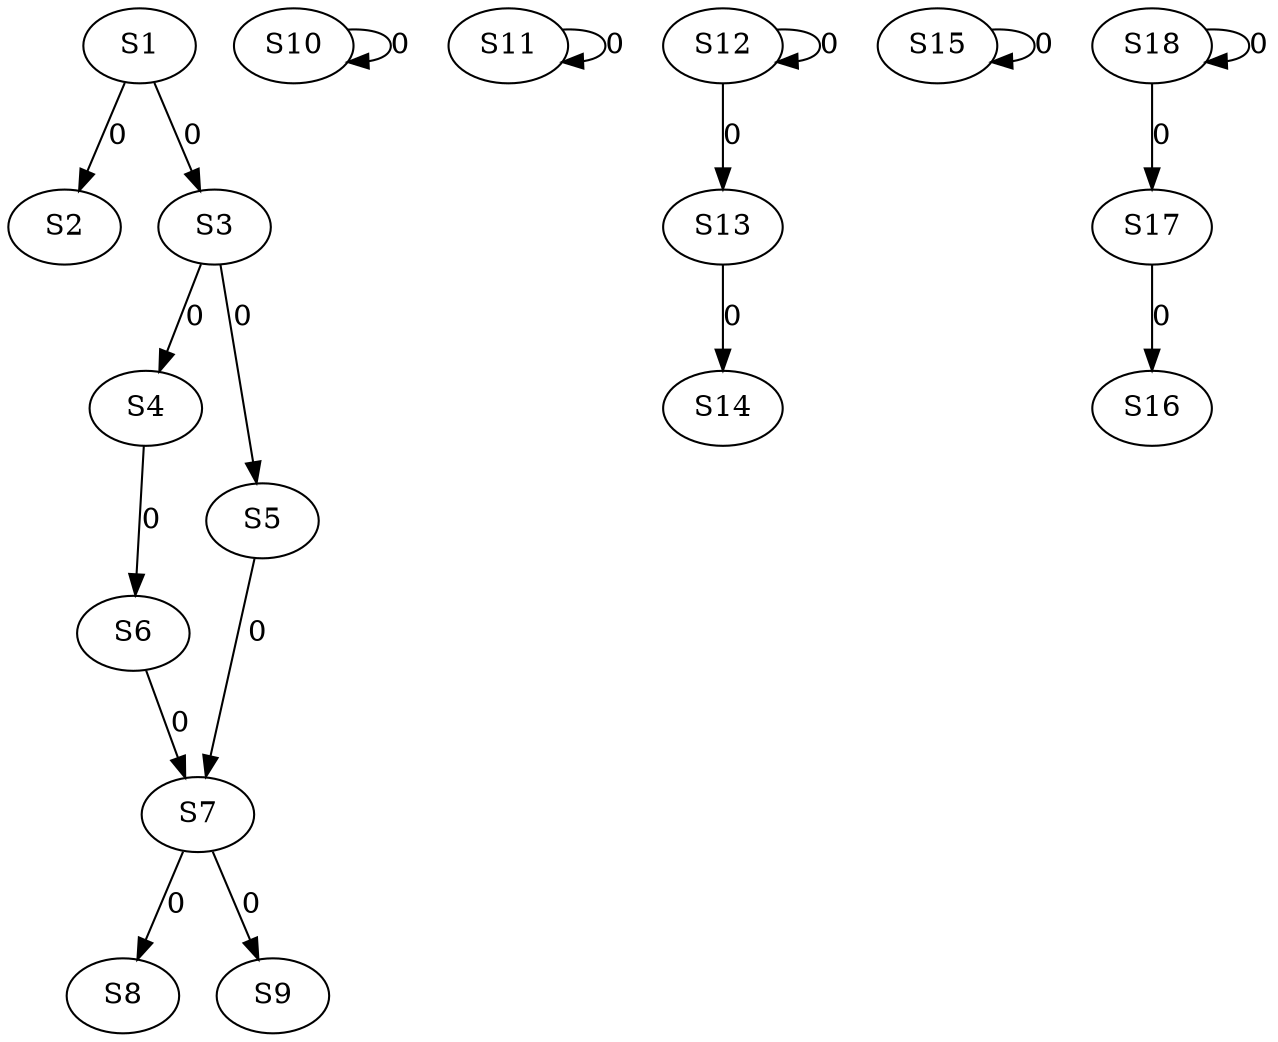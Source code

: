 strict digraph {
	S1 -> S2 [ label = 0 ];
	S1 -> S3 [ label = 0 ];
	S3 -> S4 [ label = 0 ];
	S3 -> S5 [ label = 0 ];
	S4 -> S6 [ label = 0 ];
	S5 -> S7 [ label = 0 ];
	S7 -> S8 [ label = 0 ];
	S7 -> S9 [ label = 0 ];
	S10 -> S10 [ label = 0 ];
	S11 -> S11 [ label = 0 ];
	S12 -> S12 [ label = 0 ];
	S12 -> S13 [ label = 0 ];
	S13 -> S14 [ label = 0 ];
	S15 -> S15 [ label = 0 ];
	S17 -> S16 [ label = 0 ];
	S18 -> S17 [ label = 0 ];
	S18 -> S18 [ label = 0 ];
	S6 -> S7 [ label = 0 ];
}